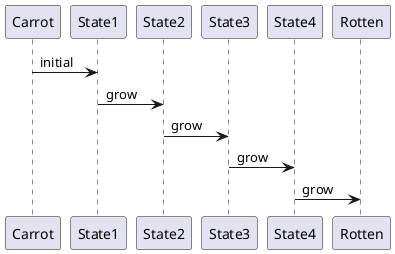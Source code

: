 @startuml

Carrot -> State1 : initial

State1 -> State2 : grow
State2 -> State3 : grow
State3 -> State4 : grow
State4 -> Rotten : grow

@enduml